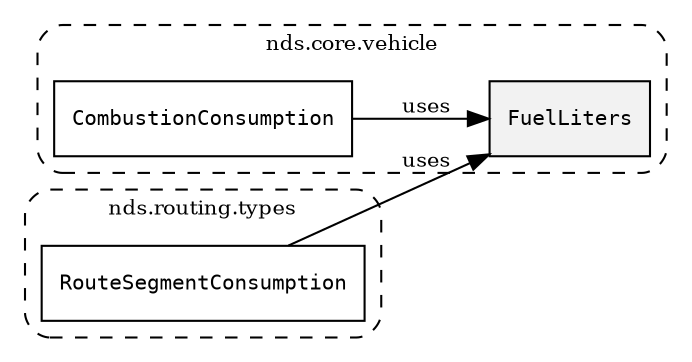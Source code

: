 /**
 * This dot file creates symbol collaboration diagram for FuelLiters.
 */
digraph ZSERIO
{
    node [shape=box, fontsize=10];
    rankdir="LR";
    fontsize=10;
    tooltip="FuelLiters collaboration diagram";

    subgraph "cluster_nds.core.vehicle"
    {
        style="dashed, rounded";
        label="nds.core.vehicle";
        tooltip="Package nds.core.vehicle";
        href="../../../content/packages/nds.core.vehicle.html#Package-nds-core-vehicle";
        target="_parent";

        "FuelLiters" [style="filled", fillcolor="#0000000D", target="_parent", label=<<font face="monospace"><table align="center" border="0" cellspacing="0" cellpadding="0"><tr><td href="../../../content/packages/nds.core.vehicle.html#Subtype-FuelLiters" title="Subtype defined in nds.core.vehicle">FuelLiters</td></tr></table></font>>];
        "CombustionConsumption" [target="_parent", label=<<font face="monospace"><table align="center" border="0" cellspacing="0" cellpadding="0"><tr><td href="../../../content/packages/nds.core.vehicle.html#Structure-CombustionConsumption" title="Structure defined in nds.core.vehicle">CombustionConsumption</td></tr></table></font>>];
    }

    subgraph "cluster_nds.routing.types"
    {
        style="dashed, rounded";
        label="nds.routing.types";
        tooltip="Package nds.routing.types";
        href="../../../content/packages/nds.routing.types.html#Package-nds-routing-types";
        target="_parent";

        "RouteSegmentConsumption" [target="_parent", label=<<font face="monospace"><table align="center" border="0" cellspacing="0" cellpadding="0"><tr><td href="../../../content/packages/nds.routing.types.html#Structure-RouteSegmentConsumption" title="Structure defined in nds.routing.types">RouteSegmentConsumption</td></tr></table></font>>];
    }

    "CombustionConsumption" -> "FuelLiters" [label="uses", fontsize=10];
    "RouteSegmentConsumption" -> "FuelLiters" [label="uses", fontsize=10];
}
